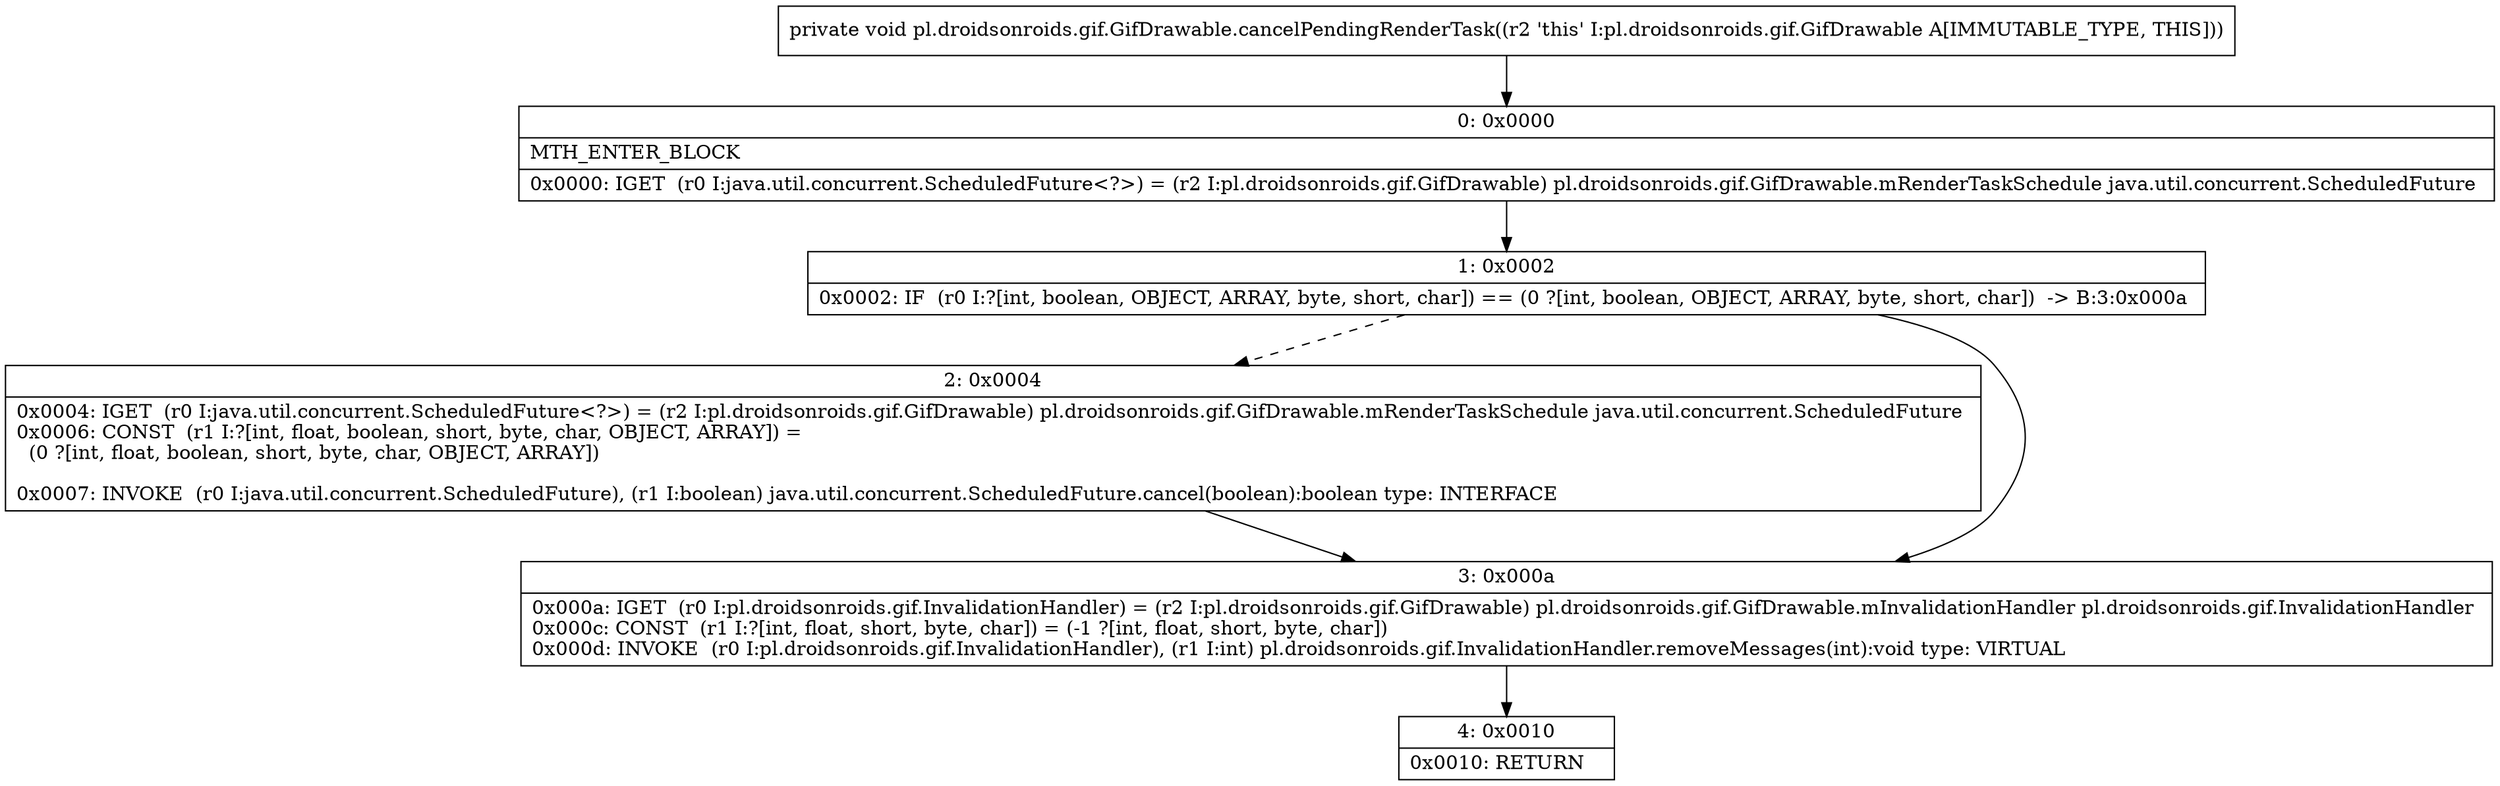 digraph "CFG forpl.droidsonroids.gif.GifDrawable.cancelPendingRenderTask()V" {
Node_0 [shape=record,label="{0\:\ 0x0000|MTH_ENTER_BLOCK\l|0x0000: IGET  (r0 I:java.util.concurrent.ScheduledFuture\<?\>) = (r2 I:pl.droidsonroids.gif.GifDrawable) pl.droidsonroids.gif.GifDrawable.mRenderTaskSchedule java.util.concurrent.ScheduledFuture \l}"];
Node_1 [shape=record,label="{1\:\ 0x0002|0x0002: IF  (r0 I:?[int, boolean, OBJECT, ARRAY, byte, short, char]) == (0 ?[int, boolean, OBJECT, ARRAY, byte, short, char])  \-\> B:3:0x000a \l}"];
Node_2 [shape=record,label="{2\:\ 0x0004|0x0004: IGET  (r0 I:java.util.concurrent.ScheduledFuture\<?\>) = (r2 I:pl.droidsonroids.gif.GifDrawable) pl.droidsonroids.gif.GifDrawable.mRenderTaskSchedule java.util.concurrent.ScheduledFuture \l0x0006: CONST  (r1 I:?[int, float, boolean, short, byte, char, OBJECT, ARRAY]) = \l  (0 ?[int, float, boolean, short, byte, char, OBJECT, ARRAY])\l \l0x0007: INVOKE  (r0 I:java.util.concurrent.ScheduledFuture), (r1 I:boolean) java.util.concurrent.ScheduledFuture.cancel(boolean):boolean type: INTERFACE \l}"];
Node_3 [shape=record,label="{3\:\ 0x000a|0x000a: IGET  (r0 I:pl.droidsonroids.gif.InvalidationHandler) = (r2 I:pl.droidsonroids.gif.GifDrawable) pl.droidsonroids.gif.GifDrawable.mInvalidationHandler pl.droidsonroids.gif.InvalidationHandler \l0x000c: CONST  (r1 I:?[int, float, short, byte, char]) = (\-1 ?[int, float, short, byte, char]) \l0x000d: INVOKE  (r0 I:pl.droidsonroids.gif.InvalidationHandler), (r1 I:int) pl.droidsonroids.gif.InvalidationHandler.removeMessages(int):void type: VIRTUAL \l}"];
Node_4 [shape=record,label="{4\:\ 0x0010|0x0010: RETURN   \l}"];
MethodNode[shape=record,label="{private void pl.droidsonroids.gif.GifDrawable.cancelPendingRenderTask((r2 'this' I:pl.droidsonroids.gif.GifDrawable A[IMMUTABLE_TYPE, THIS])) }"];
MethodNode -> Node_0;
Node_0 -> Node_1;
Node_1 -> Node_2[style=dashed];
Node_1 -> Node_3;
Node_2 -> Node_3;
Node_3 -> Node_4;
}

